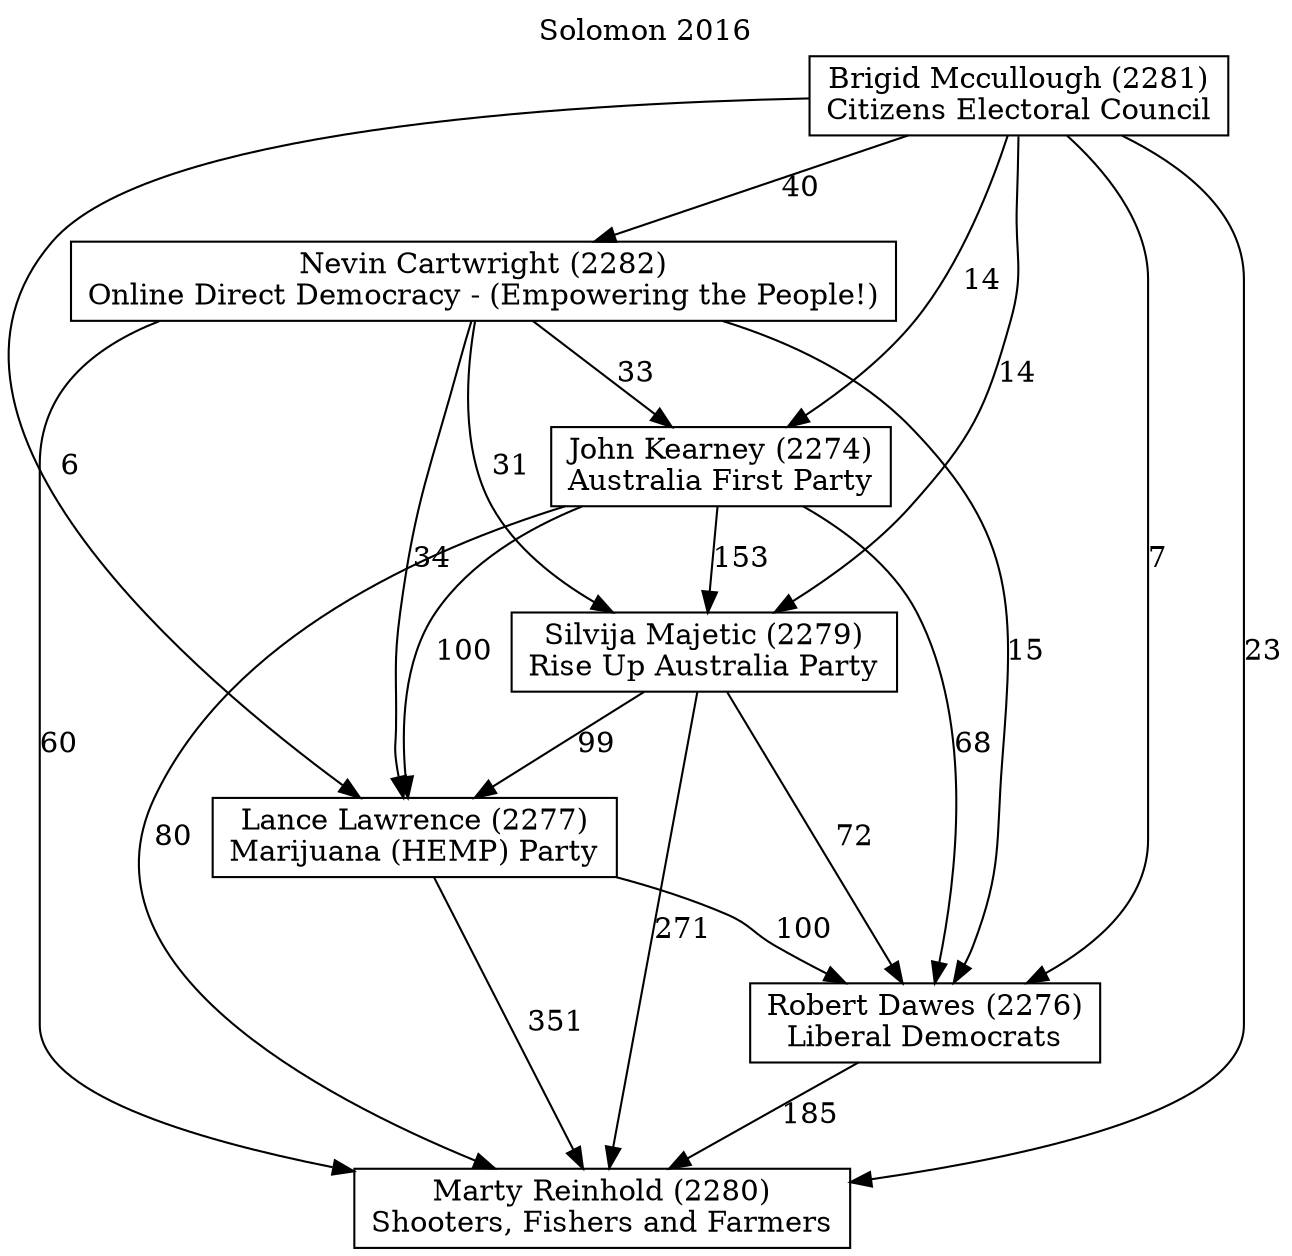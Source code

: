 // House preference flow
digraph "Marty Reinhold (2280)_Solomon_2016" {
	graph [label="Solomon 2016" labelloc=t mclimit=10]
	node [shape=box]
	"Nevin Cartwright (2282)" [label="Nevin Cartwright (2282)
Online Direct Democracy - (Empowering the People!)"]
	"Silvija Majetic (2279)" [label="Silvija Majetic (2279)
Rise Up Australia Party"]
	"John Kearney (2274)" [label="John Kearney (2274)
Australia First Party"]
	"Brigid Mccullough (2281)" [label="Brigid Mccullough (2281)
Citizens Electoral Council"]
	"Marty Reinhold (2280)" [label="Marty Reinhold (2280)
Shooters, Fishers and Farmers"]
	"Robert Dawes (2276)" [label="Robert Dawes (2276)
Liberal Democrats"]
	"Lance Lawrence (2277)" [label="Lance Lawrence (2277)
Marijuana (HEMP) Party"]
	"Silvija Majetic (2279)" -> "Robert Dawes (2276)" [label=72]
	"Nevin Cartwright (2282)" -> "Silvija Majetic (2279)" [label=31]
	"Silvija Majetic (2279)" -> "Marty Reinhold (2280)" [label=271]
	"Brigid Mccullough (2281)" -> "John Kearney (2274)" [label=14]
	"Brigid Mccullough (2281)" -> "Robert Dawes (2276)" [label=7]
	"Nevin Cartwright (2282)" -> "Marty Reinhold (2280)" [label=60]
	"Brigid Mccullough (2281)" -> "Marty Reinhold (2280)" [label=23]
	"Brigid Mccullough (2281)" -> "Silvija Majetic (2279)" [label=14]
	"John Kearney (2274)" -> "Silvija Majetic (2279)" [label=153]
	"Nevin Cartwright (2282)" -> "Robert Dawes (2276)" [label=15]
	"Brigid Mccullough (2281)" -> "Nevin Cartwright (2282)" [label=40]
	"John Kearney (2274)" -> "Marty Reinhold (2280)" [label=80]
	"Nevin Cartwright (2282)" -> "Lance Lawrence (2277)" [label=34]
	"Lance Lawrence (2277)" -> "Marty Reinhold (2280)" [label=351]
	"Lance Lawrence (2277)" -> "Robert Dawes (2276)" [label=100]
	"Robert Dawes (2276)" -> "Marty Reinhold (2280)" [label=185]
	"John Kearney (2274)" -> "Robert Dawes (2276)" [label=68]
	"Brigid Mccullough (2281)" -> "Lance Lawrence (2277)" [label=6]
	"Nevin Cartwright (2282)" -> "John Kearney (2274)" [label=33]
	"John Kearney (2274)" -> "Lance Lawrence (2277)" [label=100]
	"Silvija Majetic (2279)" -> "Lance Lawrence (2277)" [label=99]
}
